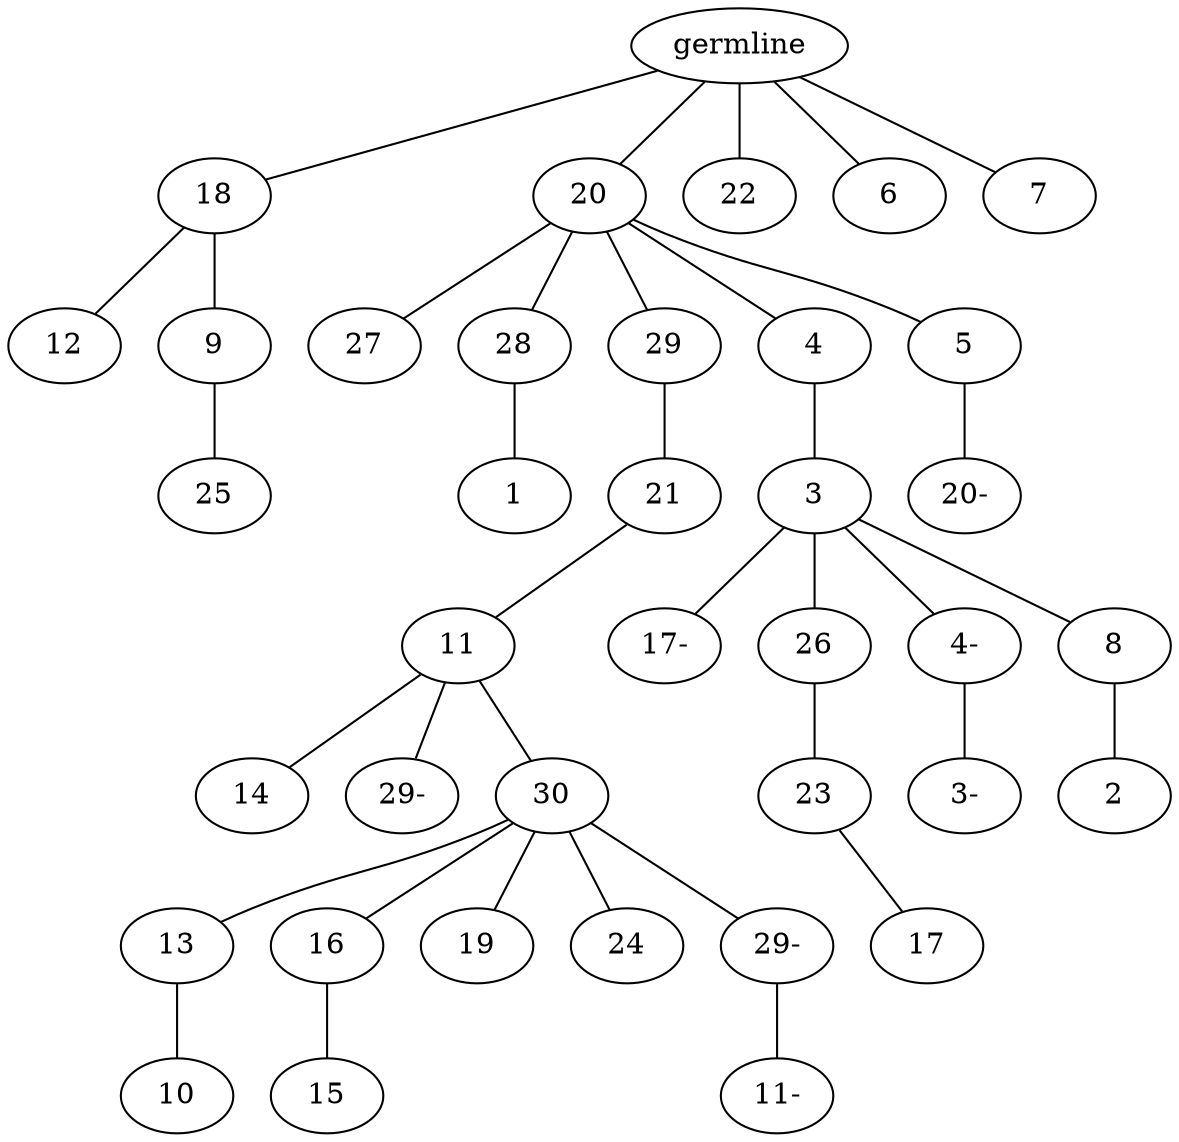 graph tree {
    "139882332065072" [label="germline"];
    "139882334838640" [label="18"];
    "139882334836336" [label="12"];
    "139882334834896" [label="9"];
    "139882329270976" [label="25"];
    "139882334838064" [label="20"];
    "139882329270352" [label="27"];
    "139882329270880" [label="28"];
    "139882320434848" [label="1"];
    "139882329271648" [label="29"];
    "139882329270736" [label="21"];
    "139882329271984" [label="11"];
    "139882328750592" [label="14"];
    "139882329271312" [label="29-"];
    "139882329269536" [label="30"];
    "139882329268672" [label="13"];
    "139882329269824" [label="10"];
    "139882329268432" [label="16"];
    "139882329269104" [label="15"];
    "139882329271408" [label="19"];
    "139882329270832" [label="24"];
    "139882329271888" [label="29-"];
    "139882329268960" [label="11-"];
    "139882329271120" [label="4"];
    "139882329270160" [label="3"];
    "139882329270016" [label="17-"];
    "139882329270448" [label="26"];
    "139882320436144" [label="23"];
    "139882320435472" [label="17"];
    "139882329271072" [label="4-"];
    "139882320434320" [label="3-"];
    "139882320436336" [label="8"];
    "139882320433216" [label="2"];
    "139882329270496" [label="5"];
    "139882320434704" [label="20-"];
    "139882329272080" [label="22"];
    "139882329270640" [label="6"];
    "139882320436432" [label="7"];
    "139882332065072" -- "139882334838640";
    "139882332065072" -- "139882334838064";
    "139882332065072" -- "139882329272080";
    "139882332065072" -- "139882329270640";
    "139882332065072" -- "139882320436432";
    "139882334838640" -- "139882334836336";
    "139882334838640" -- "139882334834896";
    "139882334834896" -- "139882329270976";
    "139882334838064" -- "139882329270352";
    "139882334838064" -- "139882329270880";
    "139882334838064" -- "139882329271648";
    "139882334838064" -- "139882329271120";
    "139882334838064" -- "139882329270496";
    "139882329270880" -- "139882320434848";
    "139882329271648" -- "139882329270736";
    "139882329270736" -- "139882329271984";
    "139882329271984" -- "139882328750592";
    "139882329271984" -- "139882329271312";
    "139882329271984" -- "139882329269536";
    "139882329269536" -- "139882329268672";
    "139882329269536" -- "139882329268432";
    "139882329269536" -- "139882329271408";
    "139882329269536" -- "139882329270832";
    "139882329269536" -- "139882329271888";
    "139882329268672" -- "139882329269824";
    "139882329268432" -- "139882329269104";
    "139882329271888" -- "139882329268960";
    "139882329271120" -- "139882329270160";
    "139882329270160" -- "139882329270016";
    "139882329270160" -- "139882329270448";
    "139882329270160" -- "139882329271072";
    "139882329270160" -- "139882320436336";
    "139882329270448" -- "139882320436144";
    "139882320436144" -- "139882320435472";
    "139882329271072" -- "139882320434320";
    "139882320436336" -- "139882320433216";
    "139882329270496" -- "139882320434704";
}
